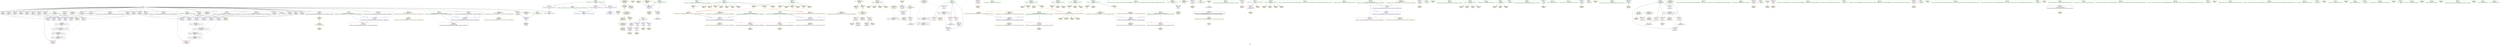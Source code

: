 digraph "SVFG" {
	label="SVFG";

	Node0x562c10eef290 [shape=record,color=grey,label="{NodeID: 0\nNullPtr}"];
	Node0x562c10eef290 -> Node0x562c10f0a560[style=solid];
	Node0x562c10eef290 -> Node0x562c10f0a660[style=solid];
	Node0x562c10eef290 -> Node0x562c10f0a730[style=solid];
	Node0x562c10eef290 -> Node0x562c10f0a800[style=solid];
	Node0x562c10eef290 -> Node0x562c10f0a8d0[style=solid];
	Node0x562c10eef290 -> Node0x562c10f0a9a0[style=solid];
	Node0x562c10eef290 -> Node0x562c10f0aa70[style=solid];
	Node0x562c10eef290 -> Node0x562c10f0ab40[style=solid];
	Node0x562c10eef290 -> Node0x562c10f0ac10[style=solid];
	Node0x562c10eef290 -> Node0x562c10f0ace0[style=solid];
	Node0x562c10eef290 -> Node0x562c10f0adb0[style=solid];
	Node0x562c10eef290 -> Node0x562c10f0ae80[style=solid];
	Node0x562c10eef290 -> Node0x562c10f0af50[style=solid];
	Node0x562c10eef290 -> Node0x562c10f0b020[style=solid];
	Node0x562c10eef290 -> Node0x562c10f0b0f0[style=solid];
	Node0x562c10eef290 -> Node0x562c10f0b1c0[style=solid];
	Node0x562c10eef290 -> Node0x562c10f0b290[style=solid];
	Node0x562c10eef290 -> Node0x562c10f0b360[style=solid];
	Node0x562c10eef290 -> Node0x562c10f0b430[style=solid];
	Node0x562c10eef290 -> Node0x562c10f0b500[style=solid];
	Node0x562c10eef290 -> Node0x562c10f08390[style=solid];
	Node0x562c10eef290 -> Node0x562c10f08460[style=solid];
	Node0x562c10eef290 -> Node0x562c10f08530[style=solid];
	Node0x562c10eef290 -> Node0x562c10f08600[style=solid];
	Node0x562c10eef290 -> Node0x562c10f086d0[style=solid];
	Node0x562c10eef290 -> Node0x562c10f087a0[style=solid];
	Node0x562c10eef290 -> Node0x562c10f08870[style=solid];
	Node0x562c10eef290 -> Node0x562c10f08940[style=solid];
	Node0x562c10eef290 -> Node0x562c10f08a10[style=solid];
	Node0x562c10eef290 -> Node0x562c10f0f540[style=solid];
	Node0x562c10f28550 [shape=record,color=yellow,style=double,label="{NodeID: 346\nCSMU(10V_1)\npts\{110000 \}\nCS[]|{<s0>48}}"];
	Node0x562c10f28550:s0 -> Node0x562c10f24ca0[style=dashed,color=red];
	Node0x562c10f15e70 [shape=record,color=yellow,style=double,label="{NodeID: 263\nARet(44)\nCS[]}"];
	Node0x562c10f10b60 [shape=record,color=blue,label="{NodeID: 180\n368\<--364\nargc.addr\<--argc\nmain\n}"];
	Node0x562c10f10b60 -> Node0x562c10f0f270[style=dashed];
	Node0x562c10f10b60 -> Node0x562c10f27e00[style=dashed];
	Node0x562c10f08460 [shape=record,color=black,label="{NodeID: 97\n261\<--3\n\<--dummyVal\n_ZStgtIcSt11char_traitsIcESaIcEEbRKNSt7__cxx1112basic_stringIT_T0_T1_EESA_\n}"];
	Node0x562c10f05c20 [shape=record,color=green,label="{NodeID: 14\n101\<--1\n\<--dummyObj\nCan only get source location for instruction, argument, global var or function.}"];
	Node0x562c10f169e0 [shape=record,color=yellow,style=double,label="{NodeID: 277\nFPARM(364)\nFun[main]}"];
	Node0x562c10f169e0 -> Node0x562c10f10b60[style=solid];
	Node0x562c10f0b7b0 [shape=record,color=yellow,style=double,label="{NodeID: 194\nAPARM(72)\nCS[]}"];
	Node0x562c10f07fa0 [shape=record,color=black,label="{NodeID: 111\n338\<--335\ncall1\<--\n_Z9multitestv\n}"];
	Node0x562c10f069f0 [shape=record,color=green,label="{NodeID: 28\n64\<--65\nref.tmp\<--ref.tmp_field_insensitive\n_Z5solvev\n}"];
	Node0x562c10f069f0 -> Node0x562c10f13a60[style=solid];
	Node0x562c10f069f0 -> Node0x562c10f13da0[style=solid];
	Node0x562c10f069f0 -> Node0x562c10f13e70[style=solid];
	Node0x562c10f069f0 -> Node0x562c10f141b0[style=solid];
	Node0x562c10f208c0 [shape=record,color=black,label="{NodeID: 291\nMR_6V_3 = PHI(MR_6V_2, MR_6V_1, )\npts\{71 \}\n}"];
	Node0x562c10f0c310 [shape=record,color=yellow,style=double,label="{NodeID: 208\nAPARM(129)\nCS[]}"];
	Node0x562c10f0dd90 [shape=record,color=purple,label="{NodeID: 125\n348\<--30\n\<--.str.8\n_Z9multitestv\n}"];
	Node0x562c10f0dd90 -> Node0x562c10f15ae0[style=solid];
	Node0x562c10f07580 [shape=record,color=green,label="{NodeID: 42\n98\<--99\n_ZNSaIcEC1Ev\<--_ZNSaIcEC1Ev_field_insensitive\n}"];
	Node0x562c10f24ca0 [shape=record,color=yellow,style=double,label="{NodeID: 305\n10V_1 = ENCHI(MR_10V_0)\npts\{110000 \}\nFun[_Z9multitestv]}"];
	Node0x562c10f24ca0 -> Node0x562c10f27210[style=dashed];
	Node0x562c10f24ca0 -> Node0x562c10f28290[style=dashed];
	Node0x562c10f13da0 [shape=record,color=yellow,style=double,label="{NodeID: 222\nAPARM(64)\nCS[]}"];
	Node0x562c10f0e980 [shape=record,color=red,label="{NodeID: 139\n254\<--248\n\<--__lhs.addr\n_ZStgtIcSt11char_traitsIcESaIcEEbRKNSt7__cxx1112basic_stringIT_T0_T1_EESA_\n}"];
	Node0x562c10f0e980 -> Node0x562c10f14d10[style=solid];
	Node0x562c10f09340 [shape=record,color=green,label="{NodeID: 56\n257\<--258\n_ZNKSt7__cxx1112basic_stringIcSt11char_traitsIcESaIcEE7compareERKS4_\<--_ZNKSt7__cxx1112basic_stringIcSt11char_traitsIcESaIcEE7compareERKS4__field_insensitive\n}"];
	Node0x562c10f26180 [shape=record,color=yellow,style=double,label="{NodeID: 319\n38V_1 = ENCHI(MR_38V_0)\npts\{371 \}\nFun[main]}"];
	Node0x562c10f26180 -> Node0x562c10f10c30[style=dashed];
	Node0x562c10f14900 [shape=record,color=yellow,style=double,label="{NodeID: 236\nAPARM(72)\nCS[]}"];
	Node0x562c10f0f540 [shape=record,color=blue, style = dotted,label="{NodeID: 153\n410\<--3\nllvm.global_ctors_2\<--dummyVal\nGlob }"];
	Node0x562c10f09ff0 [shape=record,color=green,label="{NodeID: 70\n366\<--367\nretval\<--retval_field_insensitive\nmain\n}"];
	Node0x562c10f09ff0 -> Node0x562c10f10a90[style=solid];
	Node0x562c10f27890 [shape=record,color=yellow,style=double,label="{NodeID: 333\nRETMU(18V_2)\npts\{274 \}\nFun[_ZStplIcSt11char_traitsIcESaIcEENSt7__cxx1112basic_stringIT_T0_T1_EERKS8_SA_]}"];
	Node0x562c10f15460 [shape=record,color=yellow,style=double,label="{NodeID: 250\nAPARM(330)\nCS[]}"];
	Node0x562c10f100d0 [shape=record,color=blue,label="{NodeID: 167\n66\<--209\nexn.slot\<--\n_Z5solvev\n}"];
	Node0x562c10f100d0 -> Node0x562c10f212c0[style=dashed];
	Node0x562c10f0ac10 [shape=record,color=black,label="{NodeID: 84\n166\<--3\n\<--dummyVal\n_Z5solvev\n}"];
	Node0x562c10f0ac10 -> Node0x562c10f0fb20[style=solid];
	Node0x562c10f051f0 [shape=record,color=green,label="{NodeID: 1\n7\<--1\n__dso_handle\<--dummyObj\nGlob }"];
	Node0x562c10f28630 [shape=record,color=yellow,style=double,label="{NodeID: 347\nCSMU(10V_1)\npts\{110000 \}\nCS[]|{<s0>49}}"];
	Node0x562c10f28630:s0 -> Node0x562c10f25940[style=dashed,color=red];
	Node0x562c10f15f00 [shape=record,color=yellow,style=double,label="{NodeID: 264\nARet(137)\nCS[]}"];
	Node0x562c10f10c30 [shape=record,color=blue,label="{NodeID: 181\n370\<--365\n.addr\<--\nmain\n}"];
	Node0x562c10f10c30 -> Node0x562c10f27ee0[style=dashed];
	Node0x562c10f08530 [shape=record,color=black,label="{NodeID: 98\n262\<--3\n\<--dummyVal\n_ZStgtIcSt11char_traitsIcESaIcEEbRKNSt7__cxx1112basic_stringIT_T0_T1_EESA_\n}"];
	Node0x562c10f08530 -> Node0x562c10f14eb0[style=solid];
	Node0x562c10f05d20 [shape=record,color=green,label="{NodeID: 15\n120\<--1\n\<--dummyObj\nCan only get source location for instruction, argument, global var or function.}"];
	Node0x562c10f16aa0 [shape=record,color=yellow,style=double,label="{NodeID: 278\nFPARM(246)\nFun[_ZStgtIcSt11char_traitsIcESaIcEEbRKNSt7__cxx1112basic_stringIT_T0_T1_EESA_]}"];
	Node0x562c10f16aa0 -> Node0x562c10f10270[style=solid];
	Node0x562c10f0b880 [shape=record,color=yellow,style=double,label="{NodeID: 195\nAPARM(114)\nCS[]}"];
	Node0x562c10f08070 [shape=record,color=purple,label="{NodeID: 112\n43\<--4\n\<--_ZStL8__ioinit\n__cxx_global_var_init\n}"];
	Node0x562c10f08070 -> Node0x562c10f0bf00[style=solid];
	Node0x562c10f06ac0 [shape=record,color=green,label="{NodeID: 29\n66\<--67\nexn.slot\<--exn.slot_field_insensitive\n_Z5solvev\n}"];
	Node0x562c10f06ac0 -> Node0x562c10f0e300[style=solid];
	Node0x562c10f06ac0 -> Node0x562c10f0f7e0[style=solid];
	Node0x562c10f06ac0 -> Node0x562c10f0f980[style=solid];
	Node0x562c10f06ac0 -> Node0x562c10f0fb20[style=solid];
	Node0x562c10f06ac0 -> Node0x562c10f0fcc0[style=solid];
	Node0x562c10f06ac0 -> Node0x562c10f0fe60[style=solid];
	Node0x562c10f06ac0 -> Node0x562c10f100d0[style=solid];
	Node0x562c10f20dc0 [shape=record,color=black,label="{NodeID: 292\nMR_8V_6 = PHI(MR_8V_5, MR_8V_1, )\npts\{77 \}\n}"];
	Node0x562c10f0c3e0 [shape=record,color=yellow,style=double,label="{NodeID: 209\nAPARM(80)\nCS[]}"];
	Node0x562c10f0de60 [shape=record,color=purple,label="{NodeID: 126\n408\<--32\nllvm.global_ctors_0\<--llvm.global_ctors\nGlob }"];
	Node0x562c10f0de60 -> Node0x562c10f0f340[style=solid];
	Node0x562c10f07680 [shape=record,color=green,label="{NodeID: 43\n102\<--103\n_ZNSt7__cxx1112basic_stringIcSt11char_traitsIcESaIcEEC1EmcRKS3_\<--_ZNSt7__cxx1112basic_stringIcSt11char_traitsIcESaIcEEC1EmcRKS3__field_insensitive\n}"];
	Node0x562c10f24d80 [shape=record,color=yellow,style=double,label="{NodeID: 306\n2V_1 = ENCHI(MR_2V_0)\npts\{67 \}\nFun[_Z5solvev]}"];
	Node0x562c10f24d80 -> Node0x562c10f0f7e0[style=dashed];
	Node0x562c10f24d80 -> Node0x562c10f0f980[style=dashed];
	Node0x562c10f24d80 -> Node0x562c10f0fb20[style=dashed];
	Node0x562c10f24d80 -> Node0x562c10f0fcc0[style=dashed];
	Node0x562c10f24d80 -> Node0x562c10f0fe60[style=dashed];
	Node0x562c10f24d80 -> Node0x562c10f100d0[style=dashed];
	Node0x562c10f24d80 -> Node0x562c10f272f0[style=dashed];
	Node0x562c10f13e70 [shape=record,color=yellow,style=double,label="{NodeID: 223\nAPARM(64)\nCS[]}"];
	Node0x562c10f0ea50 [shape=record,color=red,label="{NodeID: 140\n255\<--250\n\<--__rhs.addr\n_ZStgtIcSt11char_traitsIcESaIcEEbRKNSt7__cxx1112basic_stringIT_T0_T1_EESA_\n}"];
	Node0x562c10f0ea50 -> Node0x562c10f14de0[style=solid];
	Node0x562c10f09440 [shape=record,color=green,label="{NodeID: 57\n264\<--265\n__clang_call_terminate\<--__clang_call_terminate_field_insensitive\n}"];
	Node0x562c10f26260 [shape=record,color=yellow,style=double,label="{NodeID: 320\n10V_1 = ENCHI(MR_10V_0)\npts\{110000 \}\nFun[main]}"];
	Node0x562c10f26260 -> Node0x562c10f27fc0[style=dashed];
	Node0x562c10f26260 -> Node0x562c10f28550[style=dashed];
	Node0x562c10f26260 -> Node0x562c10f28630[style=dashed];
	Node0x562c10f149d0 [shape=record,color=yellow,style=double,label="{NodeID: 237\nAPARM(72)\nCS[]}"];
	Node0x562c10f0f640 [shape=record,color=blue,label="{NodeID: 154\n70\<--111\nlen\<--conv\n_Z5solvev\n}"];
	Node0x562c10f0f640 -> Node0x562c10f0e4a0[style=dashed];
	Node0x562c10f0f640 -> Node0x562c10f208c0[style=dashed];
	Node0x562c10f0f640 -> Node0x562c10f274e0[style=dashed];
	Node0x562c10f0a0c0 [shape=record,color=green,label="{NodeID: 71\n368\<--369\nargc.addr\<--argc.addr_field_insensitive\nmain\n}"];
	Node0x562c10f0a0c0 -> Node0x562c10f0f270[style=solid];
	Node0x562c10f0a0c0 -> Node0x562c10f10b60[style=solid];
	Node0x562c10f27970 [shape=record,color=yellow,style=double,label="{NodeID: 334\nRETMU(20V_3)\npts\{276 \}\nFun[_ZStplIcSt11char_traitsIcESaIcEENSt7__cxx1112basic_stringIT_T0_T1_EERKS8_SA_]}"];
	Node0x562c10f15530 [shape=record,color=yellow,style=double,label="{NodeID: 251\nAPARM(331)\nCS[]}"];
	Node0x562c10f101a0 [shape=record,color=blue,label="{NodeID: 168\n68\<--211\nehselector.slot\<--\n_Z5solvev\n}"];
	Node0x562c10f101a0 -> Node0x562c10f217c0[style=dashed];
	Node0x562c10f0ace0 [shape=record,color=black,label="{NodeID: 85\n168\<--3\n\<--dummyVal\n_Z5solvev\n}"];
	Node0x562c10f0ace0 -> Node0x562c10f0fbf0[style=solid];
	Node0x562c10f04c10 [shape=record,color=green,label="{NodeID: 2\n12\<--1\n.str\<--dummyObj\nGlob }"];
	Node0x562c10f15f90 [shape=record,color=yellow,style=double,label="{NodeID: 265\nARet(146)\nCS[]}"];
	Node0x562c10f10d00 [shape=record,color=yellow,style=double,label="{NodeID: 182\nAPARM(88)\nCS[]|{<s0>26}}"];
	Node0x562c10f10d00:s0 -> Node0x562c10f16560[style=solid,color=red];
	Node0x562c10f08600 [shape=record,color=black,label="{NodeID: 99\n297\<--3\n\<--dummyVal\n_ZStplIcSt11char_traitsIcESaIcEENSt7__cxx1112basic_stringIT_T0_T1_EERKS8_SA_\n}"];
	Node0x562c10f05e20 [shape=record,color=green,label="{NodeID: 16\n193\<--1\n\<--dummyObj\nCan only get source location for instruction, argument, global var or function.}"];
	Node0x562c10f16b60 [shape=record,color=yellow,style=double,label="{NodeID: 279\nFPARM(247)\nFun[_ZStgtIcSt11char_traitsIcESaIcEEbRKNSt7__cxx1112basic_stringIT_T0_T1_EESA_]}"];
	Node0x562c10f16b60 -> Node0x562c10f10340[style=solid];
	Node0x562c10f0b950 [shape=record,color=yellow,style=double,label="{NodeID: 196\nAPARM(74)\nCS[]}"];
	Node0x562c10f08140 [shape=record,color=purple,label="{NodeID: 113\n91\<--8\n\<--str\n_Z5solvev\n}"];
	Node0x562c10f08140 -> Node0x562c10f0baf0[style=solid];
	Node0x562c10f06b90 [shape=record,color=green,label="{NodeID: 30\n68\<--69\nehselector.slot\<--ehselector.slot_field_insensitive\n_Z5solvev\n}"];
	Node0x562c10f06b90 -> Node0x562c10f0e3d0[style=solid];
	Node0x562c10f06b90 -> Node0x562c10f0f8b0[style=solid];
	Node0x562c10f06b90 -> Node0x562c10f0fa50[style=solid];
	Node0x562c10f06b90 -> Node0x562c10f0fbf0[style=solid];
	Node0x562c10f06b90 -> Node0x562c10f0fd90[style=solid];
	Node0x562c10f06b90 -> Node0x562c10f0ff30[style=solid];
	Node0x562c10f06b90 -> Node0x562c10f101a0[style=solid];
	Node0x562c10f212c0 [shape=record,color=black,label="{NodeID: 293\nMR_2V_6 = PHI(MR_2V_7, MR_2V_5, MR_2V_4, )\npts\{67 \}\n}"];
	Node0x562c10f212c0 -> Node0x562c10f221c0[style=dashed];
	Node0x562c10f0c4b0 [shape=record,color=yellow,style=double,label="{NodeID: 210\nAPARM(80)\nCS[]}"];
	Node0x562c10f0df60 [shape=record,color=purple,label="{NodeID: 127\n409\<--32\nllvm.global_ctors_1\<--llvm.global_ctors\nGlob }"];
	Node0x562c10f0df60 -> Node0x562c10f0f440[style=solid];
	Node0x562c10f07780 [shape=record,color=green,label="{NodeID: 44\n105\<--106\n_ZNSaIcED1Ev\<--_ZNSaIcED1Ev_field_insensitive\n}"];
	Node0x562c10f24e90 [shape=record,color=yellow,style=double,label="{NodeID: 307\n4V_1 = ENCHI(MR_4V_0)\npts\{69 \}\nFun[_Z5solvev]}"];
	Node0x562c10f24e90 -> Node0x562c10f0f8b0[style=dashed];
	Node0x562c10f24e90 -> Node0x562c10f0fa50[style=dashed];
	Node0x562c10f24e90 -> Node0x562c10f0fbf0[style=dashed];
	Node0x562c10f24e90 -> Node0x562c10f0fd90[style=dashed];
	Node0x562c10f24e90 -> Node0x562c10f0ff30[style=dashed];
	Node0x562c10f24e90 -> Node0x562c10f101a0[style=dashed];
	Node0x562c10f24e90 -> Node0x562c10f27400[style=dashed];
	Node0x562c10f13f40 [shape=record,color=yellow,style=double,label="{NodeID: 224\nAPARM(107)\nCS[]}"];
	Node0x562c10f0eb20 [shape=record,color=red,label="{NodeID: 141\n285\<--271\n\<--__lhs.addr\n_ZStplIcSt11char_traitsIcESaIcEENSt7__cxx1112basic_stringIT_T0_T1_EERKS8_SA_\n}"];
	Node0x562c10f0eb20 -> Node0x562c10f15050[style=solid];
	Node0x562c10f09540 [shape=record,color=green,label="{NodeID: 58\n271\<--272\n__lhs.addr\<--__lhs.addr_field_insensitive\n_ZStplIcSt11char_traitsIcESaIcEENSt7__cxx1112basic_stringIT_T0_T1_EERKS8_SA_\n}"];
	Node0x562c10f09540 -> Node0x562c10f0eb20[style=solid];
	Node0x562c10f09540 -> Node0x562c10f10410[style=solid];
	Node0x562c10f26340 [shape=record,color=yellow,style=double,label="{NodeID: 321\n14V_1 = ENCHI(MR_14V_0)\npts\{251 \}\nFun[_ZStgtIcSt11char_traitsIcESaIcEEbRKNSt7__cxx1112basic_stringIT_T0_T1_EESA_]}"];
	Node0x562c10f26340 -> Node0x562c10f10340[style=dashed];
	Node0x562c10f14aa0 [shape=record,color=yellow,style=double,label="{NodeID: 238\nAPARM(62)\nCS[]}"];
	Node0x562c10f0f710 [shape=record,color=blue,label="{NodeID: 155\n76\<--120\ni\<--\n_Z5solvev\n}"];
	Node0x562c10f0f710 -> Node0x562c10f230c0[style=dashed];
	Node0x562c10f0a190 [shape=record,color=green,label="{NodeID: 72\n370\<--371\n.addr\<--.addr_field_insensitive\nmain\n}"];
	Node0x562c10f0a190 -> Node0x562c10f10c30[style=solid];
	Node0x562c10f27a50 [shape=record,color=yellow,style=double,label="{NodeID: 335\nRETMU(22V_1)\npts\{278 \}\nFun[_ZStplIcSt11char_traitsIcESaIcEENSt7__cxx1112basic_stringIT_T0_T1_EERKS8_SA_]}"];
	Node0x562c10f15600 [shape=record,color=yellow,style=double,label="{NodeID: 252\nAPARM(329)\nCS[]}"];
	Node0x562c10f10270 [shape=record,color=blue,label="{NodeID: 169\n248\<--246\n__lhs.addr\<--__lhs\n_ZStgtIcSt11char_traitsIcESaIcEEbRKNSt7__cxx1112basic_stringIT_T0_T1_EESA_\n}"];
	Node0x562c10f10270 -> Node0x562c10f0e980[style=dashed];
	Node0x562c10f10270 -> Node0x562c10f281b0[style=dashed];
	Node0x562c10f0adb0 [shape=record,color=black,label="{NodeID: 86\n172\<--3\n\<--dummyVal\n_Z5solvev\n}"];
	Node0x562c10f04ca0 [shape=record,color=green,label="{NodeID: 3\n14\<--1\n.str.1\<--dummyObj\nGlob }"];
	Node0x562c10f16020 [shape=record,color=yellow,style=double,label="{NodeID: 266\nARet(108)\nCS[]}"];
	Node0x562c10f16020 -> Node0x562c10f07b90[style=solid];
	Node0x562c10f10dd0 [shape=record,color=yellow,style=double,label="{NodeID: 183\nAPARM(78)\nCS[]|{<s0>26}}"];
	Node0x562c10f10dd0:s0 -> Node0x562c10f166e0[style=solid,color=red];
	Node0x562c10f086d0 [shape=record,color=black,label="{NodeID: 100\n298\<--3\n\<--dummyVal\n_ZStplIcSt11char_traitsIcESaIcEENSt7__cxx1112basic_stringIT_T0_T1_EERKS8_SA_\n}"];
	Node0x562c10f086d0 -> Node0x562c10f10750[style=solid];
	Node0x562c10f05f20 [shape=record,color=green,label="{NodeID: 17\n284\<--1\n\<--dummyObj\nCan only get source location for instruction, argument, global var or function.}"];
	Node0x562c10f16c20 [shape=record,color=yellow,style=double,label="{NodeID: 280\nFPARM(393)\nFun[__clang_call_terminate]}"];
	Node0x562c10f16c20 -> Node0x562c10f15c80[style=solid];
	Node0x562c10f0ba20 [shape=record,color=yellow,style=double,label="{NodeID: 197\nAPARM(90)\nCS[]}"];
	Node0x562c10f08210 [shape=record,color=purple,label="{NodeID: 114\n95\<--8\n\<--str\n_Z5solvev\n}"];
	Node0x562c10f08210 -> Node0x562c10f0e7e0[style=solid];
	Node0x562c10f06c60 [shape=record,color=green,label="{NodeID: 31\n70\<--71\nlen\<--len_field_insensitive\n_Z5solvev\n}"];
	Node0x562c10f06c60 -> Node0x562c10f0e4a0[style=solid];
	Node0x562c10f06c60 -> Node0x562c10f0f640[style=solid];
	Node0x562c10f217c0 [shape=record,color=black,label="{NodeID: 294\nMR_4V_6 = PHI(MR_4V_7, MR_4V_5, MR_4V_4, )\npts\{69 \}\n}"];
	Node0x562c10f217c0 -> Node0x562c10f226c0[style=dashed];
	Node0x562c10f134f0 [shape=record,color=yellow,style=double,label="{NodeID: 211\nAPARM(82)\nCS[]|{<s0>16}}"];
	Node0x562c10f134f0:s0 -> Node0x562c10f16aa0[style=solid,color=red];
	Node0x562c10f0e060 [shape=record,color=purple,label="{NodeID: 128\n410\<--32\nllvm.global_ctors_2\<--llvm.global_ctors\nGlob }"];
	Node0x562c10f0e060 -> Node0x562c10f0f540[style=solid];
	Node0x562c10f07880 [shape=record,color=green,label="{NodeID: 45\n109\<--110\nstrlen\<--strlen_field_insensitive\n}"];
	Node0x562c10f24f70 [shape=record,color=yellow,style=double,label="{NodeID: 308\n6V_1 = ENCHI(MR_6V_0)\npts\{71 \}\nFun[_Z5solvev]}"];
	Node0x562c10f24f70 -> Node0x562c10f0f640[style=dashed];
	Node0x562c10f24f70 -> Node0x562c10f208c0[style=dashed];
	Node0x562c10f14010 [shape=record,color=yellow,style=double,label="{NodeID: 225\nAPARM(74)\nCS[]}"];
	Node0x562c10f0ebf0 [shape=record,color=red,label="{NodeID: 142\n289\<--273\n\<--__rhs.addr\n_ZStplIcSt11char_traitsIcESaIcEENSt7__cxx1112basic_stringIT_T0_T1_EERKS8_SA_\n}"];
	Node0x562c10f0ebf0 -> Node0x562c10f151f0[style=solid];
	Node0x562c10f09610 [shape=record,color=green,label="{NodeID: 59\n273\<--274\n__rhs.addr\<--__rhs.addr_field_insensitive\n_ZStplIcSt11char_traitsIcESaIcEENSt7__cxx1112basic_stringIT_T0_T1_EERKS8_SA_\n}"];
	Node0x562c10f09610 -> Node0x562c10f0ebf0[style=solid];
	Node0x562c10f09610 -> Node0x562c10f104e0[style=solid];
	Node0x562c10f26450 [shape=record,color=yellow,style=double,label="{NodeID: 322\n12V_1 = ENCHI(MR_12V_0)\npts\{249 \}\nFun[_ZStgtIcSt11char_traitsIcESaIcEEbRKNSt7__cxx1112basic_stringIT_T0_T1_EESA_]}"];
	Node0x562c10f26450 -> Node0x562c10f10270[style=dashed];
	Node0x562c10f14b70 [shape=record,color=yellow,style=double,label="{NodeID: 239\nAPARM(72)\nCS[]}"];
	Node0x562c10f0f7e0 [shape=record,color=blue,label="{NodeID: 156\n66\<--152\nexn.slot\<--\n_Z5solvev\n}"];
	Node0x562c10f0f7e0 -> Node0x562c10f1fec0[style=dashed];
	Node0x562c10f0a260 [shape=record,color=green,label="{NodeID: 73\n395\<--396\n__cxa_begin_catch\<--__cxa_begin_catch_field_insensitive\n}"];
	Node0x562c10f27b30 [shape=record,color=yellow,style=double,label="{NodeID: 336\nRETMU(24V_1)\npts\{280 \}\nFun[_ZStplIcSt11char_traitsIcESaIcEENSt7__cxx1112basic_stringIT_T0_T1_EERKS8_SA_]}"];
	Node0x562c10f156d0 [shape=record,color=yellow,style=double,label="{NodeID: 253\nAPARM(336)\nCS[]}"];
	Node0x562c10f10340 [shape=record,color=blue,label="{NodeID: 170\n250\<--247\n__rhs.addr\<--__rhs\n_ZStgtIcSt11char_traitsIcESaIcEEbRKNSt7__cxx1112basic_stringIT_T0_T1_EESA_\n}"];
	Node0x562c10f10340 -> Node0x562c10f0ea50[style=dashed];
	Node0x562c10f10340 -> Node0x562c10f280a0[style=dashed];
	Node0x562c10f0ae80 [shape=record,color=black,label="{NodeID: 87\n173\<--3\n\<--dummyVal\n_Z5solvev\n}"];
	Node0x562c10f0ae80 -> Node0x562c10f0fcc0[style=solid];
	Node0x562c10f04d30 [shape=record,color=green,label="{NodeID: 4\n16\<--1\n.str.2\<--dummyObj\nGlob }"];
	Node0x562c10f160b0 [shape=record,color=yellow,style=double,label="{NodeID: 267\nARet(186)\nCS[]}"];
	Node0x562c10f10ea0 [shape=record,color=yellow,style=double,label="{NodeID: 184\nAPARM(72)\nCS[]|{<s0>26}}"];
	Node0x562c10f10ea0:s0 -> Node0x562c10f16860[style=solid,color=red];
	Node0x562c10f087a0 [shape=record,color=black,label="{NodeID: 101\n300\<--3\n\<--dummyVal\n_ZStplIcSt11char_traitsIcESaIcEENSt7__cxx1112basic_stringIT_T0_T1_EERKS8_SA_\n}"];
	Node0x562c10f087a0 -> Node0x562c10f10820[style=solid];
	Node0x562c10f06020 [shape=record,color=green,label="{NodeID: 18\n294\<--1\n\<--dummyObj\nCan only get source location for instruction, argument, global var or function.}"];
	Node0x562c10f16ce0 [shape=record,color=yellow,style=double,label="{NodeID: 281\nFRet(363)\nFun[main]}"];
	Node0x562c10f0baf0 [shape=record,color=yellow,style=double,label="{NodeID: 198\nAPARM(91)\nCS[]}"];
	Node0x562c10f0d5f0 [shape=record,color=purple,label="{NodeID: 115\n107\<--8\n\<--str\n_Z5solvev\n}"];
	Node0x562c10f0d5f0 -> Node0x562c10f13f40[style=solid];
	Node0x562c10f06d30 [shape=record,color=green,label="{NodeID: 32\n72\<--73\nans\<--ans_field_insensitive\n_Z5solvev\n}"];
	Node0x562c10f06d30 -> Node0x562c10f10ea0[style=solid];
	Node0x562c10f06d30 -> Node0x562c10f11040[style=solid];
	Node0x562c10f06d30 -> Node0x562c10f112b0[style=solid];
	Node0x562c10f06d30 -> Node0x562c10f0b6e0[style=solid];
	Node0x562c10f06d30 -> Node0x562c10f0b7b0[style=solid];
	Node0x562c10f06d30 -> Node0x562c10f137f0[style=solid];
	Node0x562c10f06d30 -> Node0x562c10f144f0[style=solid];
	Node0x562c10f06d30 -> Node0x562c10f14900[style=solid];
	Node0x562c10f06d30 -> Node0x562c10f149d0[style=solid];
	Node0x562c10f06d30 -> Node0x562c10f14b70[style=solid];
	Node0x562c10f21cc0 [shape=record,color=black,label="{NodeID: 295\nMR_30V_3 = PHI(MR_30V_4, MR_30V_2, )\npts\{328 \}\n}"];
	Node0x562c10f21cc0 -> Node0x562c10f0f000[style=dashed];
	Node0x562c10f21cc0 -> Node0x562c10f0f0d0[style=dashed];
	Node0x562c10f21cc0 -> Node0x562c10f0f1a0[style=dashed];
	Node0x562c10f21cc0 -> Node0x562c10f109c0[style=dashed];
	Node0x562c10f21cc0 -> Node0x562c10f27130[style=dashed];
	Node0x562c10f13580 [shape=record,color=yellow,style=double,label="{NodeID: 212\nAPARM(84)\nCS[]|{<s0>16}}"];
	Node0x562c10f13580:s0 -> Node0x562c10f16b60[style=solid,color=red];
	Node0x562c10f0e160 [shape=record,color=red,label="{NodeID: 129\n329\<--22\n\<--stdin\n_Z9multitestv\n}"];
	Node0x562c10f0e160 -> Node0x562c10f07ed0[style=solid];
	Node0x562c10f0e160 -> Node0x562c10f15600[style=solid];
	Node0x562c10f07980 [shape=record,color=green,label="{NodeID: 46\n116\<--117\n_ZNSt7__cxx1112basic_stringIcSt11char_traitsIcESaIcEEC1EPKcRKS3_\<--_ZNSt7__cxx1112basic_stringIcSt11char_traitsIcESaIcEEC1EPKcRKS3__field_insensitive\n}"];
	Node0x562c10f25860 [shape=record,color=yellow,style=double,label="{NodeID: 309\n8V_1 = ENCHI(MR_8V_0)\npts\{77 \}\nFun[_Z5solvev]}"];
	Node0x562c10f25860 -> Node0x562c10f0f710[style=dashed];
	Node0x562c10f25860 -> Node0x562c10f20dc0[style=dashed];
	Node0x562c10f25860 -> Node0x562c10f22bc0[style=dashed];
	Node0x562c10f140e0 [shape=record,color=yellow,style=double,label="{NodeID: 226\nAPARM(74)\nCS[]}"];
	Node0x562c10f0ecc0 [shape=record,color=red,label="{NodeID: 143\n295\<--275\nnrvo.val\<--nrvo\n_ZStplIcSt11char_traitsIcESaIcEENSt7__cxx1112basic_stringIT_T0_T1_EERKS8_SA_\n}"];
	Node0x562c10f096e0 [shape=record,color=green,label="{NodeID: 60\n275\<--276\nnrvo\<--nrvo_field_insensitive\n_ZStplIcSt11char_traitsIcESaIcEENSt7__cxx1112basic_stringIT_T0_T1_EERKS8_SA_\n}"];
	Node0x562c10f096e0 -> Node0x562c10f0ecc0[style=solid];
	Node0x562c10f096e0 -> Node0x562c10f105b0[style=solid];
	Node0x562c10f096e0 -> Node0x562c10f10680[style=solid];
	Node0x562c10f26530 [shape=record,color=yellow,style=double,label="{NodeID: 323\nRETMU(26V_1)\npts\{1 \}\nFun[_Z9multitestv]}"];
	Node0x562c10f14c40 [shape=record,color=yellow,style=double,label="{NodeID: 240\nAPARM(62)\nCS[]}"];
	Node0x562c10f0f8b0 [shape=record,color=blue,label="{NodeID: 157\n68\<--154\nehselector.slot\<--\n_Z5solvev\n}"];
	Node0x562c10f0f8b0 -> Node0x562c10f203c0[style=dashed];
	Node0x562c10f0a360 [shape=record,color=green,label="{NodeID: 74\n398\<--399\n_ZSt9terminatev\<--_ZSt9terminatev_field_insensitive\n}"];
	Node0x562c10f27c10 [shape=record,color=yellow,style=double,label="{NodeID: 337\nRETMU(26V_1)\npts\{1 \}\nFun[main]}"];
	Node0x562c10f157a0 [shape=record,color=yellow,style=double,label="{NodeID: 254\nAPARM(337)\nCS[]}"];
	Node0x562c10f10410 [shape=record,color=blue,label="{NodeID: 171\n271\<--269\n__lhs.addr\<--__lhs\n_ZStplIcSt11char_traitsIcESaIcEENSt7__cxx1112basic_stringIT_T0_T1_EERKS8_SA_\n}"];
	Node0x562c10f10410 -> Node0x562c10f0eb20[style=dashed];
	Node0x562c10f10410 -> Node0x562c10f27780[style=dashed];
	Node0x562c10f0af50 [shape=record,color=black,label="{NodeID: 88\n175\<--3\n\<--dummyVal\n_Z5solvev\n}"];
	Node0x562c10f0af50 -> Node0x562c10f0fd90[style=solid];
	Node0x562c10f04dc0 [shape=record,color=green,label="{NodeID: 5\n18\<--1\n.str.3\<--dummyObj\nGlob }"];
	Node0x562c10f16140 [shape=record,color=yellow,style=double,label="{NodeID: 268\nARet(198)\nCS[]}"];
	Node0x562c10f16140 -> Node0x562c10f0bc90[style=solid];
	Node0x562c10f10f70 [shape=record,color=yellow,style=double,label="{NodeID: 185\nAPARM(86)\nCS[]|{<s0>19}}"];
	Node0x562c10f10f70:s0 -> Node0x562c10f16560[style=solid,color=red];
	Node0x562c10f08870 [shape=record,color=black,label="{NodeID: 102\n309\<--3\nlpad.val\<--dummyVal\n_ZStplIcSt11char_traitsIcESaIcEENSt7__cxx1112basic_stringIT_T0_T1_EERKS8_SA_\n}"];
	Node0x562c10f06120 [shape=record,color=green,label="{NodeID: 19\n4\<--6\n_ZStL8__ioinit\<--_ZStL8__ioinit_field_insensitive\nGlob }"];
	Node0x562c10f06120 -> Node0x562c10f08070[style=solid];
	Node0x562c10f06120 -> Node0x562c10f0bd60[style=solid];
	Node0x562c10f171b0 [shape=record,color=yellow,style=double,label="{NodeID: 282\nFRet(245)\nFun[_ZStgtIcSt11char_traitsIcESaIcEEbRKNSt7__cxx1112basic_stringIT_T0_T1_EESA_]|{<s0>16}}"];
	Node0x562c10f171b0:s0 -> Node0x562c10f15f00[style=solid,color=blue];
	Node0x562c10f0bbc0 [shape=record,color=yellow,style=double,label="{NodeID: 199\nAPARM(201)\nCS[]}"];
	Node0x562c10f0d680 [shape=record,color=purple,label="{NodeID: 116\n128\<--8\narrayidx\<--str\n_Z5solvev\n}"];
	Node0x562c10f0d680 -> Node0x562c10f0e8b0[style=solid];
	Node0x562c10f06e00 [shape=record,color=green,label="{NodeID: 33\n74\<--75\nref.tmp2\<--ref.tmp2_field_insensitive\n_Z5solvev\n}"];
	Node0x562c10f06e00 -> Node0x562c10f0b950[style=solid];
	Node0x562c10f06e00 -> Node0x562c10f14010[style=solid];
	Node0x562c10f06e00 -> Node0x562c10f140e0[style=solid];
	Node0x562c10f06e00 -> Node0x562c10f14280[style=solid];
	Node0x562c10f221c0 [shape=record,color=black,label="{NodeID: 296\nMR_2V_8 = PHI(MR_2V_6, MR_2V_9, )\npts\{67 \}\n}"];
	Node0x562c10f221c0 -> Node0x562c10f1fec0[style=dashed];
	Node0x562c10f13650 [shape=record,color=yellow,style=double,label="{NodeID: 213\nAPARM(84)\nCS[]}"];
	Node0x562c10f0e230 [shape=record,color=red,label="{NodeID: 130\n335\<--27\n\<--stdout\n_Z9multitestv\n}"];
	Node0x562c10f0e230 -> Node0x562c10f07fa0[style=solid];
	Node0x562c10f0e230 -> Node0x562c10f15870[style=solid];
	Node0x562c10f07a80 [shape=record,color=green,label="{NodeID: 47\n134\<--135\n_ZStplIcSt11char_traitsIcESaIcEENSt7__cxx1112basic_stringIT_T0_T1_EERKS8_SA_\<--_ZStplIcSt11char_traitsIcESaIcEENSt7__cxx1112basic_stringIT_T0_T1_EERKS8_SA__field_insensitive\n}"];
	Node0x562c10f25940 [shape=record,color=yellow,style=double,label="{NodeID: 310\n10V_1 = ENCHI(MR_10V_0)\npts\{110000 \}\nFun[_Z5solvev]}"];
	Node0x562c10f25940 -> Node0x562c10f0e7e0[style=dashed];
	Node0x562c10f25940 -> Node0x562c10f0e8b0[style=dashed];
	Node0x562c10f25940 -> Node0x562c10f276a0[style=dashed];
	Node0x562c10f141b0 [shape=record,color=yellow,style=double,label="{NodeID: 227\nAPARM(64)\nCS[]}"];
	Node0x562c10f0ed90 [shape=record,color=red,label="{NodeID: 144\n307\<--277\nexn\<--exn.slot\n_ZStplIcSt11char_traitsIcESaIcEENSt7__cxx1112basic_stringIT_T0_T1_EERKS8_SA_\n}"];
	Node0x562c10f097b0 [shape=record,color=green,label="{NodeID: 61\n277\<--278\nexn.slot\<--exn.slot_field_insensitive\n_ZStplIcSt11char_traitsIcESaIcEENSt7__cxx1112basic_stringIT_T0_T1_EERKS8_SA_\n}"];
	Node0x562c10f097b0 -> Node0x562c10f0ed90[style=solid];
	Node0x562c10f097b0 -> Node0x562c10f10750[style=solid];
	Node0x562c10f27050 [shape=record,color=yellow,style=double,label="{NodeID: 324\nRETMU(28V_1)\npts\{326 \}\nFun[_Z9multitestv]}"];
	Node0x562c10f14d10 [shape=record,color=yellow,style=double,label="{NodeID: 241\nAPARM(254)\nCS[]}"];
	Node0x562c10f0f980 [shape=record,color=blue,label="{NodeID: 158\n66\<--159\nexn.slot\<--\n_Z5solvev\n}"];
	Node0x562c10f0f980 -> Node0x562c10f221c0[style=dashed];
	Node0x562c10f0a460 [shape=record,color=green,label="{NodeID: 75\n34\<--404\n_GLOBAL__sub_I_Merkurev_0_0.cpp\<--_GLOBAL__sub_I_Merkurev_0_0.cpp_field_insensitive\n}"];
	Node0x562c10f0a460 -> Node0x562c10f0f440[style=solid];
	Node0x562c10f27d20 [shape=record,color=yellow,style=double,label="{NodeID: 338\nRETMU(34V_2)\npts\{367 \}\nFun[main]}"];
	Node0x562c10f15870 [shape=record,color=yellow,style=double,label="{NodeID: 255\nAPARM(335)\nCS[]}"];
	Node0x562c10f104e0 [shape=record,color=blue,label="{NodeID: 172\n273\<--270\n__rhs.addr\<--__rhs\n_ZStplIcSt11char_traitsIcESaIcEENSt7__cxx1112basic_stringIT_T0_T1_EERKS8_SA_\n}"];
	Node0x562c10f104e0 -> Node0x562c10f0ebf0[style=dashed];
	Node0x562c10f104e0 -> Node0x562c10f27890[style=dashed];
	Node0x562c10f0b020 [shape=record,color=black,label="{NodeID: 89\n178\<--3\n\<--dummyVal\n_Z5solvev\n}"];
	Node0x562c10f05700 [shape=record,color=green,label="{NodeID: 6\n20\<--1\n.str.4\<--dummyObj\nGlob }"];
	Node0x562c10f161d0 [shape=record,color=yellow,style=double,label="{NodeID: 269\nARet(256)\nCS[]}"];
	Node0x562c10f161d0 -> Node0x562c10f17a20[style=solid];
	Node0x562c10f11040 [shape=record,color=yellow,style=double,label="{NodeID: 186\nAPARM(72)\nCS[]|{<s0>19}}"];
	Node0x562c10f11040:s0 -> Node0x562c10f166e0[style=solid,color=red];
	Node0x562c10f08940 [shape=record,color=black,label="{NodeID: 103\n310\<--3\nlpad.val1\<--dummyVal\n_ZStplIcSt11char_traitsIcESaIcEENSt7__cxx1112basic_stringIT_T0_T1_EERKS8_SA_\n}"];
	Node0x562c10f06220 [shape=record,color=green,label="{NodeID: 20\n8\<--11\nstr\<--str_field_insensitive\nGlob }"];
	Node0x562c10f06220 -> Node0x562c10f08140[style=solid];
	Node0x562c10f06220 -> Node0x562c10f08210[style=solid];
	Node0x562c10f06220 -> Node0x562c10f0d5f0[style=solid];
	Node0x562c10f06220 -> Node0x562c10f0d680[style=solid];
	Node0x562c10f172a0 [shape=record,color=grey,label="{NodeID: 283\n353 = Binary(352, 193, )\n}"];
	Node0x562c10f172a0 -> Node0x562c10f109c0[style=solid];
	Node0x562c10f0bc90 [shape=record,color=yellow,style=double,label="{NodeID: 200\nAPARM(198)\nCS[]}"];
	Node0x562c10f0d710 [shape=record,color=purple,label="{NodeID: 117\n90\<--12\n\<--.str\n_Z5solvev\n}"];
	Node0x562c10f0d710 -> Node0x562c10f0ba20[style=solid];
	Node0x562c10f06ed0 [shape=record,color=green,label="{NodeID: 34\n76\<--77\ni\<--i_field_insensitive\n_Z5solvev\n}"];
	Node0x562c10f06ed0 -> Node0x562c10f0e570[style=solid];
	Node0x562c10f06ed0 -> Node0x562c10f0e640[style=solid];
	Node0x562c10f06ed0 -> Node0x562c10f0e710[style=solid];
	Node0x562c10f06ed0 -> Node0x562c10f0f710[style=solid];
	Node0x562c10f06ed0 -> Node0x562c10f10000[style=solid];
	Node0x562c10f226c0 [shape=record,color=black,label="{NodeID: 297\nMR_4V_8 = PHI(MR_4V_6, MR_4V_9, )\npts\{69 \}\n}"];
	Node0x562c10f226c0 -> Node0x562c10f203c0[style=dashed];
	Node0x562c10f13720 [shape=record,color=yellow,style=double,label="{NodeID: 214\nAPARM(82)\nCS[]}"];
	Node0x562c10f0e300 [shape=record,color=red,label="{NodeID: 131\n218\<--66\nexn\<--exn.slot\n_Z5solvev\n}"];
	Node0x562c10f08ba0 [shape=record,color=green,label="{NodeID: 48\n138\<--139\n_ZStgtIcSt11char_traitsIcESaIcEEbRKNSt7__cxx1112basic_stringIT_T0_T1_EESA_\<--_ZStgtIcSt11char_traitsIcESaIcEEbRKNSt7__cxx1112basic_stringIT_T0_T1_EESA__field_insensitive\n}"];
	Node0x562c10f25a20 [shape=record,color=yellow,style=double,label="{NodeID: 311\n16V_1 = ENCHI(MR_16V_0)\npts\{272 \}\nFun[_ZStplIcSt11char_traitsIcESaIcEENSt7__cxx1112basic_stringIT_T0_T1_EERKS8_SA_]}"];
	Node0x562c10f25a20 -> Node0x562c10f10410[style=dashed];
	Node0x562c10f14280 [shape=record,color=yellow,style=double,label="{NodeID: 228\nAPARM(74)\nCS[]}"];
	Node0x562c10f0ee60 [shape=record,color=red,label="{NodeID: 145\n308\<--279\nsel\<--ehselector.slot\n_ZStplIcSt11char_traitsIcESaIcEENSt7__cxx1112basic_stringIT_T0_T1_EERKS8_SA_\n}"];
	Node0x562c10f09880 [shape=record,color=green,label="{NodeID: 62\n279\<--280\nehselector.slot\<--ehselector.slot_field_insensitive\n_ZStplIcSt11char_traitsIcESaIcEENSt7__cxx1112basic_stringIT_T0_T1_EERKS8_SA_\n}"];
	Node0x562c10f09880 -> Node0x562c10f0ee60[style=solid];
	Node0x562c10f09880 -> Node0x562c10f10820[style=solid];
	Node0x562c10f27130 [shape=record,color=yellow,style=double,label="{NodeID: 325\nRETMU(30V_3)\npts\{328 \}\nFun[_Z9multitestv]}"];
	Node0x562c10f14de0 [shape=record,color=yellow,style=double,label="{NodeID: 242\nAPARM(255)\nCS[]}"];
	Node0x562c10f0fa50 [shape=record,color=blue,label="{NodeID: 159\n68\<--161\nehselector.slot\<--\n_Z5solvev\n}"];
	Node0x562c10f0fa50 -> Node0x562c10f226c0[style=dashed];
	Node0x562c10f0a560 [shape=record,color=black,label="{NodeID: 76\n2\<--3\ndummyVal\<--dummyVal\n}"];
	Node0x562c10f27e00 [shape=record,color=yellow,style=double,label="{NodeID: 339\nRETMU(36V_2)\npts\{369 \}\nFun[main]}"];
	Node0x562c10f15940 [shape=record,color=yellow,style=double,label="{NodeID: 256\nAPARM(339)\nCS[]}"];
	Node0x562c10f105b0 [shape=record,color=blue,label="{NodeID: 173\n275\<--284\nnrvo\<--\n_ZStplIcSt11char_traitsIcESaIcEENSt7__cxx1112basic_stringIT_T0_T1_EERKS8_SA_\n}"];
	Node0x562c10f105b0 -> Node0x562c10f10680[style=dashed];
	Node0x562c10f0b0f0 [shape=record,color=black,label="{NodeID: 90\n179\<--3\n\<--dummyVal\n_Z5solvev\n}"];
	Node0x562c10f0b0f0 -> Node0x562c10f0fe60[style=solid];
	Node0x562c10f05790 [shape=record,color=green,label="{NodeID: 7\n22\<--1\nstdin\<--dummyObj\nGlob }"];
	Node0x562c10f16260 [shape=record,color=yellow,style=double,label="{NodeID: 270\nARet(290)\nCS[]}"];
	Node0x562c10f11110 [shape=record,color=yellow,style=double,label="{NodeID: 187\nAPARM(78)\nCS[]|{<s0>19}}"];
	Node0x562c10f11110:s0 -> Node0x562c10f16860[style=solid,color=red];
	Node0x562c10f08a10 [shape=record,color=black,label="{NodeID: 104\n365\<--3\n\<--dummyVal\nmain\n1st arg main }"];
	Node0x562c10f08a10 -> Node0x562c10f10c30[style=solid];
	Node0x562c10f06320 [shape=record,color=green,label="{NodeID: 21\n32\<--36\nllvm.global_ctors\<--llvm.global_ctors_field_insensitive\nGlob }"];
	Node0x562c10f06320 -> Node0x562c10f0de60[style=solid];
	Node0x562c10f06320 -> Node0x562c10f0df60[style=solid];
	Node0x562c10f06320 -> Node0x562c10f0e060[style=solid];
	Node0x562c10f17420 [shape=record,color=grey,label="{NodeID: 284\n192 = Binary(191, 193, )\n}"];
	Node0x562c10f17420 -> Node0x562c10f10000[style=solid];
	Node0x562c10f0bd60 [shape=record,color=yellow,style=double,label="{NodeID: 201\nAPARM(4)\nCS[]}"];
	Node0x562c10f0d7e0 [shape=record,color=purple,label="{NodeID: 118\n114\<--14\n\<--.str.1\n_Z5solvev\n}"];
	Node0x562c10f0d7e0 -> Node0x562c10f0b880[style=solid];
	Node0x562c10f06fa0 [shape=record,color=green,label="{NodeID: 35\n78\<--79\nx\<--x_field_insensitive\n_Z5solvev\n}"];
	Node0x562c10f06fa0 -> Node0x562c10f10dd0[style=solid];
	Node0x562c10f06fa0 -> Node0x562c10f11110[style=solid];
	Node0x562c10f06fa0 -> Node0x562c10f11380[style=solid];
	Node0x562c10f06fa0 -> Node0x562c10f0b610[style=solid];
	Node0x562c10f06fa0 -> Node0x562c10f0c170[style=solid];
	Node0x562c10f06fa0 -> Node0x562c10f14760[style=solid];
	Node0x562c10f06fa0 -> Node0x562c10f14830[style=solid];
	Node0x562c10f22bc0 [shape=record,color=black,label="{NodeID: 298\nMR_8V_5 = PHI(MR_8V_3, MR_8V_1, )\npts\{77 \}\n}"];
	Node0x562c10f22bc0 -> Node0x562c10f20dc0[style=dashed];
	Node0x562c10f137f0 [shape=record,color=yellow,style=double,label="{NodeID: 215\nAPARM(72)\nCS[]}"];
	Node0x562c10f0e3d0 [shape=record,color=red,label="{NodeID: 132\n219\<--68\nsel\<--ehselector.slot\n_Z5solvev\n}"];
	Node0x562c10f08ca0 [shape=record,color=green,label="{NodeID: 49\n141\<--142\n_ZNSt7__cxx1112basic_stringIcSt11char_traitsIcESaIcEED1Ev\<--_ZNSt7__cxx1112basic_stringIcSt11char_traitsIcESaIcEED1Ev_field_insensitive\n}"];
	Node0x562c10f25b30 [shape=record,color=yellow,style=double,label="{NodeID: 312\n18V_1 = ENCHI(MR_18V_0)\npts\{274 \}\nFun[_ZStplIcSt11char_traitsIcESaIcEENSt7__cxx1112basic_stringIT_T0_T1_EERKS8_SA_]}"];
	Node0x562c10f25b30 -> Node0x562c10f104e0[style=dashed];
	Node0x562c10f14350 [shape=record,color=yellow,style=double,label="{NodeID: 229\nAPARM(80)\nCS[]}"];
	Node0x562c10f0ef30 [shape=record,color=red,label="{NodeID: 146\n344\<--325\n\<--n\n_Z9multitestv\n}"];
	Node0x562c10f0ef30 -> Node0x562c10f17720[style=solid];
	Node0x562c10f09950 [shape=record,color=green,label="{NodeID: 63\n287\<--288\n_ZNSt7__cxx1112basic_stringIcSt11char_traitsIcESaIcEEC1ERKS4_\<--_ZNSt7__cxx1112basic_stringIcSt11char_traitsIcESaIcEEC1ERKS4__field_insensitive\n}"];
	Node0x562c10f27210 [shape=record,color=yellow,style=double,label="{NodeID: 326\nRETMU(10V_1)\npts\{110000 \}\nFun[_Z9multitestv]}"];
	Node0x562c10f14eb0 [shape=record,color=yellow,style=double,label="{NodeID: 243\nAPARM(262)\nCS[]|{<s0>38}}"];
	Node0x562c10f14eb0:s0 -> Node0x562c10f16c20[style=solid,color=red];
	Node0x562c10f0fb20 [shape=record,color=blue,label="{NodeID: 160\n66\<--166\nexn.slot\<--\n_Z5solvev\n}"];
	Node0x562c10f0fb20 -> Node0x562c10f212c0[style=dashed];
	Node0x562c10f0a660 [shape=record,color=black,label="{NodeID: 77\n151\<--3\n\<--dummyVal\n_Z5solvev\n}"];
	Node0x562c10f27ee0 [shape=record,color=yellow,style=double,label="{NodeID: 340\nRETMU(38V_2)\npts\{371 \}\nFun[main]}"];
	Node0x562c10f15a10 [shape=record,color=yellow,style=double,label="{NodeID: 257\nAPARM(325)\nCS[]}"];
	Node0x562c10f10680 [shape=record,color=blue,label="{NodeID: 174\n275\<--294\nnrvo\<--\n_ZStplIcSt11char_traitsIcESaIcEENSt7__cxx1112basic_stringIT_T0_T1_EERKS8_SA_\n}"];
	Node0x562c10f10680 -> Node0x562c10f0ecc0[style=dashed];
	Node0x562c10f10680 -> Node0x562c10f27970[style=dashed];
	Node0x562c10f0b1c0 [shape=record,color=black,label="{NodeID: 91\n181\<--3\n\<--dummyVal\n_Z5solvev\n}"];
	Node0x562c10f0b1c0 -> Node0x562c10f0ff30[style=solid];
	Node0x562c10f05820 [shape=record,color=green,label="{NodeID: 8\n23\<--1\n.str.5\<--dummyObj\nGlob }"];
	Node0x562c10f162f0 [shape=record,color=yellow,style=double,label="{NodeID: 271\nARet(340)\nCS[]}"];
	Node0x562c10f111e0 [shape=record,color=yellow,style=double,label="{NodeID: 188\nAPARM(82)\nCS[]|{<s0>14}}"];
	Node0x562c10f111e0:s0 -> Node0x562c10f16560[style=solid,color=red];
	Node0x562c10f08ae0 [shape=record,color=black,label="{NodeID: 105\n45\<--46\n\<--_ZNSt8ios_base4InitD1Ev\nCan only get source location for instruction, argument, global var or function.}"];
	Node0x562c10f08ae0 -> Node0x562c10f0be30[style=solid];
	Node0x562c10f06420 [shape=record,color=green,label="{NodeID: 22\n37\<--38\n__cxx_global_var_init\<--__cxx_global_var_init_field_insensitive\n}"];
	Node0x562c10f175a0 [shape=record,color=grey,label="{NodeID: 285\n376 = cmp(375, 193, )\n}"];
	Node0x562c10f0be30 [shape=record,color=yellow,style=double,label="{NodeID: 202\nAPARM(45)\nCS[]}"];
	Node0x562c10f0d8b0 [shape=record,color=purple,label="{NodeID: 119\n201\<--16\n\<--.str.2\n_Z5solvev\n}"];
	Node0x562c10f0d8b0 -> Node0x562c10f0bbc0[style=solid];
	Node0x562c10f07070 [shape=record,color=green,label="{NodeID: 36\n80\<--81\nref.tmp5\<--ref.tmp5_field_insensitive\n_Z5solvev\n}"];
	Node0x562c10f07070 -> Node0x562c10f0c0a0[style=solid];
	Node0x562c10f07070 -> Node0x562c10f0c3e0[style=solid];
	Node0x562c10f07070 -> Node0x562c10f0c4b0[style=solid];
	Node0x562c10f07070 -> Node0x562c10f14350[style=solid];
	Node0x562c10f230c0 [shape=record,color=black,label="{NodeID: 299\nMR_8V_3 = PHI(MR_8V_4, MR_8V_2, )\npts\{77 \}\n}"];
	Node0x562c10f230c0 -> Node0x562c10f0e570[style=dashed];
	Node0x562c10f230c0 -> Node0x562c10f0e640[style=dashed];
	Node0x562c10f230c0 -> Node0x562c10f0e710[style=dashed];
	Node0x562c10f230c0 -> Node0x562c10f10000[style=dashed];
	Node0x562c10f230c0 -> Node0x562c10f22bc0[style=dashed];
	Node0x562c10f230c0 -> Node0x562c10f275c0[style=dashed];
	Node0x562c10f138c0 [shape=record,color=yellow,style=double,label="{NodeID: 216\nAPARM(86)\nCS[]}"];
	Node0x562c10f0e4a0 [shape=record,color=red,label="{NodeID: 133\n123\<--70\n\<--len\n_Z5solvev\n}"];
	Node0x562c10f0e4a0 -> Node0x562c10f178a0[style=solid];
	Node0x562c10f08da0 [shape=record,color=green,label="{NodeID: 50\n147\<--148\n_ZNSt7__cxx1112basic_stringIcSt11char_traitsIcESaIcEEaSEOS4_\<--_ZNSt7__cxx1112basic_stringIcSt11char_traitsIcESaIcEEaSEOS4__field_insensitive\n}"];
	Node0x562c10f25c10 [shape=record,color=yellow,style=double,label="{NodeID: 313\n20V_1 = ENCHI(MR_20V_0)\npts\{276 \}\nFun[_ZStplIcSt11char_traitsIcESaIcEENSt7__cxx1112basic_stringIT_T0_T1_EERKS8_SA_]}"];
	Node0x562c10f25c10 -> Node0x562c10f105b0[style=dashed];
	Node0x562c10f14420 [shape=record,color=yellow,style=double,label="{NodeID: 230\nAPARM(82)\nCS[]}"];
	Node0x562c10f0f000 [shape=record,color=red,label="{NodeID: 147\n343\<--327\n\<--i\n_Z9multitestv\n}"];
	Node0x562c10f0f000 -> Node0x562c10f17720[style=solid];
	Node0x562c10f09a50 [shape=record,color=green,label="{NodeID: 64\n291\<--292\n_ZNSt7__cxx1112basic_stringIcSt11char_traitsIcESaIcEE6appendERKS4_\<--_ZNSt7__cxx1112basic_stringIcSt11char_traitsIcESaIcEE6appendERKS4__field_insensitive\n}"];
	Node0x562c10f272f0 [shape=record,color=yellow,style=double,label="{NodeID: 327\nRETMU(2V_1)\npts\{67 \}\nFun[_Z5solvev]}"];
	Node0x562c10f14f80 [shape=record,color=yellow,style=double,label="{NodeID: 244\nAPARM(268)\nCS[]}"];
	Node0x562c10f0fbf0 [shape=record,color=blue,label="{NodeID: 161\n68\<--168\nehselector.slot\<--\n_Z5solvev\n}"];
	Node0x562c10f0fbf0 -> Node0x562c10f217c0[style=dashed];
	Node0x562c10f0a730 [shape=record,color=black,label="{NodeID: 78\n152\<--3\n\<--dummyVal\n_Z5solvev\n}"];
	Node0x562c10f0a730 -> Node0x562c10f0f7e0[style=solid];
	Node0x562c10f27fc0 [shape=record,color=yellow,style=double,label="{NodeID: 341\nRETMU(10V_1)\npts\{110000 \}\nFun[main]}"];
	Node0x562c10f15ae0 [shape=record,color=yellow,style=double,label="{NodeID: 258\nAPARM(348)\nCS[]}"];
	Node0x562c10f10750 [shape=record,color=blue,label="{NodeID: 175\n277\<--298\nexn.slot\<--\n_ZStplIcSt11char_traitsIcESaIcEENSt7__cxx1112basic_stringIT_T0_T1_EERKS8_SA_\n}"];
	Node0x562c10f10750 -> Node0x562c10f0ed90[style=dashed];
	Node0x562c10f0b290 [shape=record,color=black,label="{NodeID: 92\n208\<--3\n\<--dummyVal\n_Z5solvev\n}"];
	Node0x562c10f058b0 [shape=record,color=green,label="{NodeID: 9\n25\<--1\n.str.6\<--dummyObj\nGlob }"];
	Node0x562c10f16380 [shape=record,color=yellow,style=double,label="{NodeID: 272\nARet(349)\nCS[]}"];
	Node0x562c10f112b0 [shape=record,color=yellow,style=double,label="{NodeID: 189\nAPARM(72)\nCS[]|{<s0>14}}"];
	Node0x562c10f112b0:s0 -> Node0x562c10f166e0[style=solid,color=red];
	Node0x562c10f07b90 [shape=record,color=black,label="{NodeID: 106\n111\<--108\nconv\<--call1\n_Z5solvev\n}"];
	Node0x562c10f07b90 -> Node0x562c10f0f640[style=solid];
	Node0x562c10f06520 [shape=record,color=green,label="{NodeID: 23\n41\<--42\n_ZNSt8ios_base4InitC1Ev\<--_ZNSt8ios_base4InitC1Ev_field_insensitive\n}"];
	Node0x562c10f17720 [shape=record,color=grey,label="{NodeID: 286\n345 = cmp(343, 344, )\n}"];
	Node0x562c10f0bf00 [shape=record,color=yellow,style=double,label="{NodeID: 203\nAPARM(43)\nCS[]}"];
	Node0x562c10f0d980 [shape=record,color=purple,label="{NodeID: 120\n330\<--18\n\<--.str.3\n_Z9multitestv\n}"];
	Node0x562c10f0d980 -> Node0x562c10f15460[style=solid];
	Node0x562c10f07140 [shape=record,color=green,label="{NodeID: 37\n82\<--83\nref.tmp8\<--ref.tmp8_field_insensitive\n_Z5solvev\n}"];
	Node0x562c10f07140 -> Node0x562c10f111e0[style=solid];
	Node0x562c10f07140 -> Node0x562c10f134f0[style=solid];
	Node0x562c10f07140 -> Node0x562c10f13720[style=solid];
	Node0x562c10f07140 -> Node0x562c10f14420[style=solid];
	Node0x562c10f235c0 [shape=record,color=black,label="{NodeID: 300\nMR_2V_4 = PHI(MR_2V_2, MR_2V_3, )\npts\{67 \}\n}"];
	Node0x562c10f235c0 -> Node0x562c10f212c0[style=dashed];
	Node0x562c10f13990 [shape=record,color=yellow,style=double,label="{NodeID: 217\nAPARM(86)\nCS[]}"];
	Node0x562c10f0e570 [shape=record,color=red,label="{NodeID: 134\n122\<--76\n\<--i\n_Z5solvev\n}"];
	Node0x562c10f0e570 -> Node0x562c10f178a0[style=solid];
	Node0x562c10f08ea0 [shape=record,color=green,label="{NodeID: 51\n199\<--200\n_ZNKSt7__cxx1112basic_stringIcSt11char_traitsIcESaIcEE5c_strEv\<--_ZNKSt7__cxx1112basic_stringIcSt11char_traitsIcESaIcEE5c_strEv_field_insensitive\n}"];
	Node0x562c10f25cf0 [shape=record,color=yellow,style=double,label="{NodeID: 314\n22V_1 = ENCHI(MR_22V_0)\npts\{278 \}\nFun[_ZStplIcSt11char_traitsIcESaIcEENSt7__cxx1112basic_stringIT_T0_T1_EERKS8_SA_]}"];
	Node0x562c10f25cf0 -> Node0x562c10f10750[style=dashed];
	Node0x562c10f25cf0 -> Node0x562c10f27a50[style=dashed];
	Node0x562c10f144f0 [shape=record,color=yellow,style=double,label="{NodeID: 231\nAPARM(72)\nCS[]}"];
	Node0x562c10f0f0d0 [shape=record,color=red,label="{NodeID: 148\n347\<--327\n\<--i\n_Z9multitestv\n}"];
	Node0x562c10f0f0d0 -> Node0x562c10f15bb0[style=solid];
	Node0x562c10f09b50 [shape=record,color=green,label="{NodeID: 65\n322\<--323\n_Z9multitestv\<--_Z9multitestv_field_insensitive\n}"];
	Node0x562c10f27400 [shape=record,color=yellow,style=double,label="{NodeID: 328\nRETMU(4V_1)\npts\{69 \}\nFun[_Z5solvev]}"];
	Node0x562c10f15050 [shape=record,color=yellow,style=double,label="{NodeID: 245\nAPARM(285)\nCS[]}"];
	Node0x562c10f0fcc0 [shape=record,color=blue,label="{NodeID: 162\n66\<--173\nexn.slot\<--\n_Z5solvev\n}"];
	Node0x562c10f0fcc0 -> Node0x562c10f235c0[style=dashed];
	Node0x562c10f0a800 [shape=record,color=black,label="{NodeID: 79\n154\<--3\n\<--dummyVal\n_Z5solvev\n}"];
	Node0x562c10f0a800 -> Node0x562c10f0f8b0[style=solid];
	Node0x562c10f280a0 [shape=record,color=yellow,style=double,label="{NodeID: 342\nRETMU(14V_2)\npts\{251 \}\nFun[_ZStgtIcSt11char_traitsIcESaIcEEbRKNSt7__cxx1112basic_stringIT_T0_T1_EESA_]}"];
	Node0x562c10f15bb0 [shape=record,color=yellow,style=double,label="{NodeID: 259\nAPARM(347)\nCS[]}"];
	Node0x562c10f10820 [shape=record,color=blue,label="{NodeID: 176\n279\<--300\nehselector.slot\<--\n_ZStplIcSt11char_traitsIcESaIcEENSt7__cxx1112basic_stringIT_T0_T1_EERKS8_SA_\n}"];
	Node0x562c10f10820 -> Node0x562c10f0ee60[style=dashed];
	Node0x562c10f0b360 [shape=record,color=black,label="{NodeID: 93\n209\<--3\n\<--dummyVal\n_Z5solvev\n}"];
	Node0x562c10f0b360 -> Node0x562c10f100d0[style=solid];
	Node0x562c10f05940 [shape=record,color=green,label="{NodeID: 10\n27\<--1\nstdout\<--dummyObj\nGlob }"];
	Node0x562c10f16410 [shape=record,color=yellow,style=double,label="{NodeID: 273\nARet(394)\nCS[]}"];
	Node0x562c10f11380 [shape=record,color=yellow,style=double,label="{NodeID: 190\nAPARM(78)\nCS[]|{<s0>14}}"];
	Node0x562c10f11380:s0 -> Node0x562c10f16860[style=solid,color=red];
	Node0x562c10f07c60 [shape=record,color=black,label="{NodeID: 107\n363\<--120\nmain_ret\<--\nmain\n}"];
	Node0x562c10f07c60 -> Node0x562c10f16ce0[style=solid];
	Node0x562c10f06620 [shape=record,color=green,label="{NodeID: 24\n47\<--48\n__cxa_atexit\<--__cxa_atexit_field_insensitive\n}"];
	Node0x562c10f178a0 [shape=record,color=grey,label="{NodeID: 287\n124 = cmp(122, 123, )\n}"];
	Node0x562c10f0bfd0 [shape=record,color=yellow,style=double,label="{NodeID: 204\nAPARM(7)\nCS[]}"];
	Node0x562c10f0da50 [shape=record,color=purple,label="{NodeID: 121\n331\<--20\n\<--.str.4\n_Z9multitestv\n}"];
	Node0x562c10f0da50 -> Node0x562c10f15530[style=solid];
	Node0x562c10f07210 [shape=record,color=green,label="{NodeID: 38\n84\<--85\nref.tmp11\<--ref.tmp11_field_insensitive\n_Z5solvev\n}"];
	Node0x562c10f07210 -> Node0x562c10f11450[style=solid];
	Node0x562c10f07210 -> Node0x562c10f13580[style=solid];
	Node0x562c10f07210 -> Node0x562c10f13650[style=solid];
	Node0x562c10f23ac0 [shape=record,color=black,label="{NodeID: 301\nMR_4V_4 = PHI(MR_4V_2, MR_4V_3, )\npts\{69 \}\n}"];
	Node0x562c10f23ac0 -> Node0x562c10f217c0[style=dashed];
	Node0x562c10f13a60 [shape=record,color=yellow,style=double,label="{NodeID: 218\nAPARM(64)\nCS[]}"];
	Node0x562c10f0e640 [shape=record,color=red,label="{NodeID: 135\n126\<--76\n\<--i\n_Z5solvev\n}"];
	Node0x562c10f0e640 -> Node0x562c10f07d30[style=solid];
	Node0x562c10f08fa0 [shape=record,color=green,label="{NodeID: 52\n203\<--204\nprintf\<--printf_field_insensitive\n}"];
	Node0x562c10f25dd0 [shape=record,color=yellow,style=double,label="{NodeID: 315\n24V_1 = ENCHI(MR_24V_0)\npts\{280 \}\nFun[_ZStplIcSt11char_traitsIcESaIcEENSt7__cxx1112basic_stringIT_T0_T1_EERKS8_SA_]}"];
	Node0x562c10f25dd0 -> Node0x562c10f10820[style=dashed];
	Node0x562c10f25dd0 -> Node0x562c10f27b30[style=dashed];
	Node0x562c10f145c0 [shape=record,color=yellow,style=double,label="{NodeID: 232\nAPARM(88)\nCS[]}"];
	Node0x562c10f0f1a0 [shape=record,color=red,label="{NodeID: 149\n352\<--327\n\<--i\n_Z9multitestv\n}"];
	Node0x562c10f0f1a0 -> Node0x562c10f172a0[style=solid];
	Node0x562c10f09c50 [shape=record,color=green,label="{NodeID: 66\n325\<--326\nn\<--n_field_insensitive\n_Z9multitestv\n}"];
	Node0x562c10f09c50 -> Node0x562c10f0ef30[style=solid];
	Node0x562c10f09c50 -> Node0x562c10f15a10[style=solid];
	Node0x562c10f274e0 [shape=record,color=yellow,style=double,label="{NodeID: 329\nRETMU(6V_2)\npts\{71 \}\nFun[_Z5solvev]}"];
	Node0x562c10f15120 [shape=record,color=yellow,style=double,label="{NodeID: 246\nAPARM(268)\nCS[]}"];
	Node0x562c10f0fd90 [shape=record,color=blue,label="{NodeID: 163\n68\<--175\nehselector.slot\<--\n_Z5solvev\n}"];
	Node0x562c10f0fd90 -> Node0x562c10f23ac0[style=dashed];
	Node0x562c10f0a8d0 [shape=record,color=black,label="{NodeID: 80\n158\<--3\n\<--dummyVal\n_Z5solvev\n}"];
	Node0x562c10f281b0 [shape=record,color=yellow,style=double,label="{NodeID: 343\nRETMU(12V_2)\npts\{249 \}\nFun[_ZStgtIcSt11char_traitsIcESaIcEEbRKNSt7__cxx1112basic_stringIT_T0_T1_EESA_]}"];
	Node0x562c10f15c80 [shape=record,color=yellow,style=double,label="{NodeID: 260\nAPARM(393)\nCS[]}"];
	Node0x562c10f108f0 [shape=record,color=blue,label="{NodeID: 177\n327\<--193\ni\<--\n_Z9multitestv\n}"];
	Node0x562c10f108f0 -> Node0x562c10f21cc0[style=dashed];
	Node0x562c10f0b430 [shape=record,color=black,label="{NodeID: 94\n211\<--3\n\<--dummyVal\n_Z5solvev\n}"];
	Node0x562c10f0b430 -> Node0x562c10f101a0[style=solid];
	Node0x562c10f059d0 [shape=record,color=green,label="{NodeID: 11\n28\<--1\n.str.7\<--dummyObj\nGlob }"];
	Node0x562c10f16560 [shape=record,color=yellow,style=double,label="{NodeID: 274\nFPARM(268)\nFun[_ZStplIcSt11char_traitsIcESaIcEENSt7__cxx1112basic_stringIT_T0_T1_EERKS8_SA_]}"];
	Node0x562c10f16560 -> Node0x562c10f14f80[style=solid];
	Node0x562c10f16560 -> Node0x562c10f15120[style=solid];
	Node0x562c10f16560 -> Node0x562c10f152c0[style=solid];
	Node0x562c10f16560 -> Node0x562c10f15390[style=solid];
	Node0x562c10f11450 [shape=record,color=yellow,style=double,label="{NodeID: 191\nAPARM(84)\nCS[]|{<s0>15}}"];
	Node0x562c10f11450:s0 -> Node0x562c10f16560[style=solid,color=red];
	Node0x562c10f07d30 [shape=record,color=black,label="{NodeID: 108\n127\<--126\nidxprom\<--\n_Z5solvev\n}"];
	Node0x562c10f06720 [shape=record,color=green,label="{NodeID: 25\n46\<--52\n_ZNSt8ios_base4InitD1Ev\<--_ZNSt8ios_base4InitD1Ev_field_insensitive\n}"];
	Node0x562c10f06720 -> Node0x562c10f08ae0[style=solid];
	Node0x562c10f17a20 [shape=record,color=grey,label="{NodeID: 288\n259 = cmp(256, 120, )\n}"];
	Node0x562c10f17a20 -> Node0x562c10f07e00[style=solid];
	Node0x562c10f0c0a0 [shape=record,color=yellow,style=double,label="{NodeID: 205\nAPARM(80)\nCS[]}"];
	Node0x562c10f0db20 [shape=record,color=purple,label="{NodeID: 122\n336\<--23\n\<--.str.5\n_Z9multitestv\n}"];
	Node0x562c10f0db20 -> Node0x562c10f156d0[style=solid];
	Node0x562c10f072e0 [shape=record,color=green,label="{NodeID: 39\n86\<--87\nref.tmp15\<--ref.tmp15_field_insensitive\n_Z5solvev\n}"];
	Node0x562c10f072e0 -> Node0x562c10f10f70[style=solid];
	Node0x562c10f072e0 -> Node0x562c10f138c0[style=solid];
	Node0x562c10f072e0 -> Node0x562c10f13990[style=solid];
	Node0x562c10f23fc0 [shape=record,color=yellow,style=double,label="{NodeID: 302\n26V_1 = ENCHI(MR_26V_0)\npts\{1 \}\nFun[_Z9multitestv]}"];
	Node0x562c10f23fc0 -> Node0x562c10f0e160[style=dashed];
	Node0x562c10f23fc0 -> Node0x562c10f0e230[style=dashed];
	Node0x562c10f23fc0 -> Node0x562c10f26530[style=dashed];
	Node0x562c10f13b30 [shape=record,color=yellow,style=double,label="{NodeID: 219\nAPARM(62)\nCS[]}"];
	Node0x562c10f0e710 [shape=record,color=red,label="{NodeID: 136\n191\<--76\n\<--i\n_Z5solvev\n}"];
	Node0x562c10f0e710 -> Node0x562c10f17420[style=solid];
	Node0x562c10f090a0 [shape=record,color=green,label="{NodeID: 53\n233\<--234\n__gxx_personality_v0\<--__gxx_personality_v0_field_insensitive\n}"];
	Node0x562c10f25eb0 [shape=record,color=yellow,style=double,label="{NodeID: 316\n26V_1 = ENCHI(MR_26V_0)\npts\{1 \}\nFun[main]}"];
	Node0x562c10f25eb0 -> Node0x562c10f27c10[style=dashed];
	Node0x562c10f25eb0 -> Node0x562c10f283f0[style=dashed];
	Node0x562c10f14690 [shape=record,color=yellow,style=double,label="{NodeID: 233\nAPARM(88)\nCS[]}"];
	Node0x562c10f0f270 [shape=record,color=red,label="{NodeID: 150\n375\<--368\n\<--argc.addr\nmain\n}"];
	Node0x562c10f0f270 -> Node0x562c10f175a0[style=solid];
	Node0x562c10f09d20 [shape=record,color=green,label="{NodeID: 67\n327\<--328\ni\<--i_field_insensitive\n_Z9multitestv\n}"];
	Node0x562c10f09d20 -> Node0x562c10f0f000[style=solid];
	Node0x562c10f09d20 -> Node0x562c10f0f0d0[style=solid];
	Node0x562c10f09d20 -> Node0x562c10f0f1a0[style=solid];
	Node0x562c10f09d20 -> Node0x562c10f108f0[style=solid];
	Node0x562c10f09d20 -> Node0x562c10f109c0[style=solid];
	Node0x562c10f275c0 [shape=record,color=yellow,style=double,label="{NodeID: 330\nRETMU(8V_3)\npts\{77 \}\nFun[_Z5solvev]}"];
	Node0x562c10f151f0 [shape=record,color=yellow,style=double,label="{NodeID: 247\nAPARM(289)\nCS[]}"];
	Node0x562c10f0fe60 [shape=record,color=blue,label="{NodeID: 164\n66\<--179\nexn.slot\<--\n_Z5solvev\n}"];
	Node0x562c10f0fe60 -> Node0x562c10f235c0[style=dashed];
	Node0x562c10f0a9a0 [shape=record,color=black,label="{NodeID: 81\n159\<--3\n\<--dummyVal\n_Z5solvev\n}"];
	Node0x562c10f0a9a0 -> Node0x562c10f0f980[style=solid];
	Node0x562c10f28290 [shape=record,color=yellow,style=double,label="{NodeID: 344\nCSMU(10V_1)\npts\{110000 \}\nCS[]|{<s0>47}}"];
	Node0x562c10f28290:s0 -> Node0x562c10f25940[style=dashed,color=red];
	Node0x562c10f15d50 [shape=record,color=yellow,style=double,label="{NodeID: 261\nARet(92)\nCS[]}"];
	Node0x562c10f109c0 [shape=record,color=blue,label="{NodeID: 178\n327\<--353\ni\<--inc\n_Z9multitestv\n}"];
	Node0x562c10f109c0 -> Node0x562c10f21cc0[style=dashed];
	Node0x562c10f0b500 [shape=record,color=black,label="{NodeID: 95\n220\<--3\nlpad.val\<--dummyVal\n_Z5solvev\n}"];
	Node0x562c10f05a60 [shape=record,color=green,label="{NodeID: 12\n30\<--1\n.str.8\<--dummyObj\nGlob }"];
	Node0x562c10f166e0 [shape=record,color=yellow,style=double,label="{NodeID: 275\nFPARM(269)\nFun[_ZStplIcSt11char_traitsIcESaIcEENSt7__cxx1112basic_stringIT_T0_T1_EERKS8_SA_]}"];
	Node0x562c10f166e0 -> Node0x562c10f10410[style=solid];
	Node0x562c10f0b610 [shape=record,color=yellow,style=double,label="{NodeID: 192\nAPARM(78)\nCS[]|{<s0>15}}"];
	Node0x562c10f0b610:s0 -> Node0x562c10f166e0[style=solid,color=red];
	Node0x562c10f07e00 [shape=record,color=black,label="{NodeID: 109\n245\<--259\n_ZStgtIcSt11char_traitsIcESaIcEEbRKNSt7__cxx1112basic_stringIT_T0_T1_EESA__ret\<--cmp\n_ZStgtIcSt11char_traitsIcESaIcEEbRKNSt7__cxx1112basic_stringIT_T0_T1_EESA_\n}"];
	Node0x562c10f07e00 -> Node0x562c10f171b0[style=solid];
	Node0x562c10f06820 [shape=record,color=green,label="{NodeID: 26\n59\<--60\n_Z5solvev\<--_Z5solvev_field_insensitive\n}"];
	Node0x562c10f1fec0 [shape=record,color=black,label="{NodeID: 289\nMR_2V_10 = PHI(MR_2V_8, MR_2V_11, )\npts\{67 \}\n}"];
	Node0x562c10f1fec0 -> Node0x562c10f0e300[style=dashed];
	Node0x562c10f0c170 [shape=record,color=yellow,style=double,label="{NodeID: 206\nAPARM(78)\nCS[]}"];
	Node0x562c10f0dbf0 [shape=record,color=purple,label="{NodeID: 123\n337\<--25\n\<--.str.6\n_Z9multitestv\n}"];
	Node0x562c10f0dbf0 -> Node0x562c10f157a0[style=solid];
	Node0x562c10f073b0 [shape=record,color=green,label="{NodeID: 40\n88\<--89\nref.tmp18\<--ref.tmp18_field_insensitive\n_Z5solvev\n}"];
	Node0x562c10f073b0 -> Node0x562c10f10d00[style=solid];
	Node0x562c10f073b0 -> Node0x562c10f145c0[style=solid];
	Node0x562c10f073b0 -> Node0x562c10f14690[style=solid];
	Node0x562c10f24ae0 [shape=record,color=yellow,style=double,label="{NodeID: 303\n28V_1 = ENCHI(MR_28V_0)\npts\{326 \}\nFun[_Z9multitestv]}"];
	Node0x562c10f24ae0 -> Node0x562c10f0ef30[style=dashed];
	Node0x562c10f24ae0 -> Node0x562c10f27050[style=dashed];
	Node0x562c10f13c00 [shape=record,color=yellow,style=double,label="{NodeID: 220\nAPARM(101)\nCS[]}"];
	Node0x562c10f0e7e0 [shape=record,color=red,label="{NodeID: 137\n96\<--95\n\<--\n_Z5solvev\n}"];
	Node0x562c10f0e7e0 -> Node0x562c10f13cd0[style=solid];
	Node0x562c10f091a0 [shape=record,color=green,label="{NodeID: 54\n248\<--249\n__lhs.addr\<--__lhs.addr_field_insensitive\n_ZStgtIcSt11char_traitsIcESaIcEEbRKNSt7__cxx1112basic_stringIT_T0_T1_EESA_\n}"];
	Node0x562c10f091a0 -> Node0x562c10f0e980[style=solid];
	Node0x562c10f091a0 -> Node0x562c10f10270[style=solid];
	Node0x562c10f25fc0 [shape=record,color=yellow,style=double,label="{NodeID: 317\n34V_1 = ENCHI(MR_34V_0)\npts\{367 \}\nFun[main]}"];
	Node0x562c10f25fc0 -> Node0x562c10f10a90[style=dashed];
	Node0x562c10f14760 [shape=record,color=yellow,style=double,label="{NodeID: 234\nAPARM(78)\nCS[]}"];
	Node0x562c10f0f340 [shape=record,color=blue,label="{NodeID: 151\n408\<--33\nllvm.global_ctors_0\<--\nGlob }"];
	Node0x562c10f09df0 [shape=record,color=green,label="{NodeID: 68\n333\<--334\nfreopen\<--freopen_field_insensitive\n}"];
	Node0x562c10f276a0 [shape=record,color=yellow,style=double,label="{NodeID: 331\nRETMU(10V_1)\npts\{110000 \}\nFun[_Z5solvev]}"];
	Node0x562c10f152c0 [shape=record,color=yellow,style=double,label="{NodeID: 248\nAPARM(268)\nCS[]}"];
	Node0x562c10f0ff30 [shape=record,color=blue,label="{NodeID: 165\n68\<--181\nehselector.slot\<--\n_Z5solvev\n}"];
	Node0x562c10f0ff30 -> Node0x562c10f23ac0[style=dashed];
	Node0x562c10f0aa70 [shape=record,color=black,label="{NodeID: 82\n161\<--3\n\<--dummyVal\n_Z5solvev\n}"];
	Node0x562c10f0aa70 -> Node0x562c10f0fa50[style=solid];
	Node0x562c10f283f0 [shape=record,color=yellow,style=double,label="{NodeID: 345\nCSMU(26V_1)\npts\{1 \}\nCS[]|{<s0>48}}"];
	Node0x562c10f283f0:s0 -> Node0x562c10f23fc0[style=dashed,color=red];
	Node0x562c10f15de0 [shape=record,color=yellow,style=double,label="{NodeID: 262\nARet(202)\nCS[]}"];
	Node0x562c10f10a90 [shape=record,color=blue,label="{NodeID: 179\n366\<--120\nretval\<--\nmain\n}"];
	Node0x562c10f10a90 -> Node0x562c10f27d20[style=dashed];
	Node0x562c10f08390 [shape=record,color=black,label="{NodeID: 96\n221\<--3\nlpad.val27\<--dummyVal\n_Z5solvev\n}"];
	Node0x562c10f05b20 [shape=record,color=green,label="{NodeID: 13\n33\<--1\n\<--dummyObj\nCan only get source location for instruction, argument, global var or function.}"];
	Node0x562c10f16860 [shape=record,color=yellow,style=double,label="{NodeID: 276\nFPARM(270)\nFun[_ZStplIcSt11char_traitsIcESaIcEENSt7__cxx1112basic_stringIT_T0_T1_EERKS8_SA_]}"];
	Node0x562c10f16860 -> Node0x562c10f104e0[style=solid];
	Node0x562c10f0b6e0 [shape=record,color=yellow,style=double,label="{NodeID: 193\nAPARM(72)\nCS[]|{<s0>15}}"];
	Node0x562c10f0b6e0:s0 -> Node0x562c10f16860[style=solid,color=red];
	Node0x562c10f07ed0 [shape=record,color=black,label="{NodeID: 110\n332\<--329\ncall\<--\n_Z9multitestv\n}"];
	Node0x562c10f06920 [shape=record,color=green,label="{NodeID: 27\n62\<--63\ncur\<--cur_field_insensitive\n_Z5solvev\n}"];
	Node0x562c10f06920 -> Node0x562c10f13b30[style=solid];
	Node0x562c10f06920 -> Node0x562c10f14aa0[style=solid];
	Node0x562c10f06920 -> Node0x562c10f14c40[style=solid];
	Node0x562c10f203c0 [shape=record,color=black,label="{NodeID: 290\nMR_4V_10 = PHI(MR_4V_8, MR_4V_11, )\npts\{69 \}\n}"];
	Node0x562c10f203c0 -> Node0x562c10f0e3d0[style=dashed];
	Node0x562c10f0c240 [shape=record,color=yellow,style=double,label="{NodeID: 207\nAPARM(101)\nCS[]}"];
	Node0x562c10f0dcc0 [shape=record,color=purple,label="{NodeID: 124\n339\<--28\n\<--.str.7\n_Z9multitestv\n}"];
	Node0x562c10f0dcc0 -> Node0x562c10f15940[style=solid];
	Node0x562c10f07480 [shape=record,color=green,label="{NodeID: 41\n93\<--94\nscanf\<--scanf_field_insensitive\n}"];
	Node0x562c10f24bc0 [shape=record,color=yellow,style=double,label="{NodeID: 304\n30V_1 = ENCHI(MR_30V_0)\npts\{328 \}\nFun[_Z9multitestv]}"];
	Node0x562c10f24bc0 -> Node0x562c10f108f0[style=dashed];
	Node0x562c10f13cd0 [shape=record,color=yellow,style=double,label="{NodeID: 221\nAPARM(96)\nCS[]}"];
	Node0x562c10f0e8b0 [shape=record,color=red,label="{NodeID: 138\n129\<--128\n\<--arrayidx\n_Z5solvev\n}"];
	Node0x562c10f0e8b0 -> Node0x562c10f0c310[style=solid];
	Node0x562c10f09270 [shape=record,color=green,label="{NodeID: 55\n250\<--251\n__rhs.addr\<--__rhs.addr_field_insensitive\n_ZStgtIcSt11char_traitsIcESaIcEEbRKNSt7__cxx1112basic_stringIT_T0_T1_EESA_\n}"];
	Node0x562c10f09270 -> Node0x562c10f0ea50[style=solid];
	Node0x562c10f09270 -> Node0x562c10f10340[style=solid];
	Node0x562c10f260a0 [shape=record,color=yellow,style=double,label="{NodeID: 318\n36V_1 = ENCHI(MR_36V_0)\npts\{369 \}\nFun[main]}"];
	Node0x562c10f260a0 -> Node0x562c10f10b60[style=dashed];
	Node0x562c10f14830 [shape=record,color=yellow,style=double,label="{NodeID: 235\nAPARM(78)\nCS[]}"];
	Node0x562c10f0f440 [shape=record,color=blue,label="{NodeID: 152\n409\<--34\nllvm.global_ctors_1\<--_GLOBAL__sub_I_Merkurev_0_0.cpp\nGlob }"];
	Node0x562c10f09ef0 [shape=record,color=green,label="{NodeID: 69\n361\<--362\nmain\<--main_field_insensitive\n}"];
	Node0x562c10f27780 [shape=record,color=yellow,style=double,label="{NodeID: 332\nRETMU(16V_2)\npts\{272 \}\nFun[_ZStplIcSt11char_traitsIcESaIcEENSt7__cxx1112basic_stringIT_T0_T1_EERKS8_SA_]}"];
	Node0x562c10f15390 [shape=record,color=yellow,style=double,label="{NodeID: 249\nAPARM(268)\nCS[]}"];
	Node0x562c10f10000 [shape=record,color=blue,label="{NodeID: 166\n76\<--192\ni\<--inc\n_Z5solvev\n}"];
	Node0x562c10f10000 -> Node0x562c10f230c0[style=dashed];
	Node0x562c10f0ab40 [shape=record,color=black,label="{NodeID: 83\n165\<--3\n\<--dummyVal\n_Z5solvev\n}"];
}

